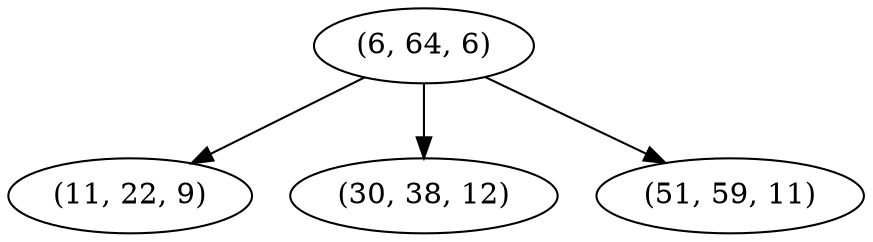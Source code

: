 digraph tree {
    "(6, 64, 6)";
    "(11, 22, 9)";
    "(30, 38, 12)";
    "(51, 59, 11)";
    "(6, 64, 6)" -> "(11, 22, 9)";
    "(6, 64, 6)" -> "(30, 38, 12)";
    "(6, 64, 6)" -> "(51, 59, 11)";
}
